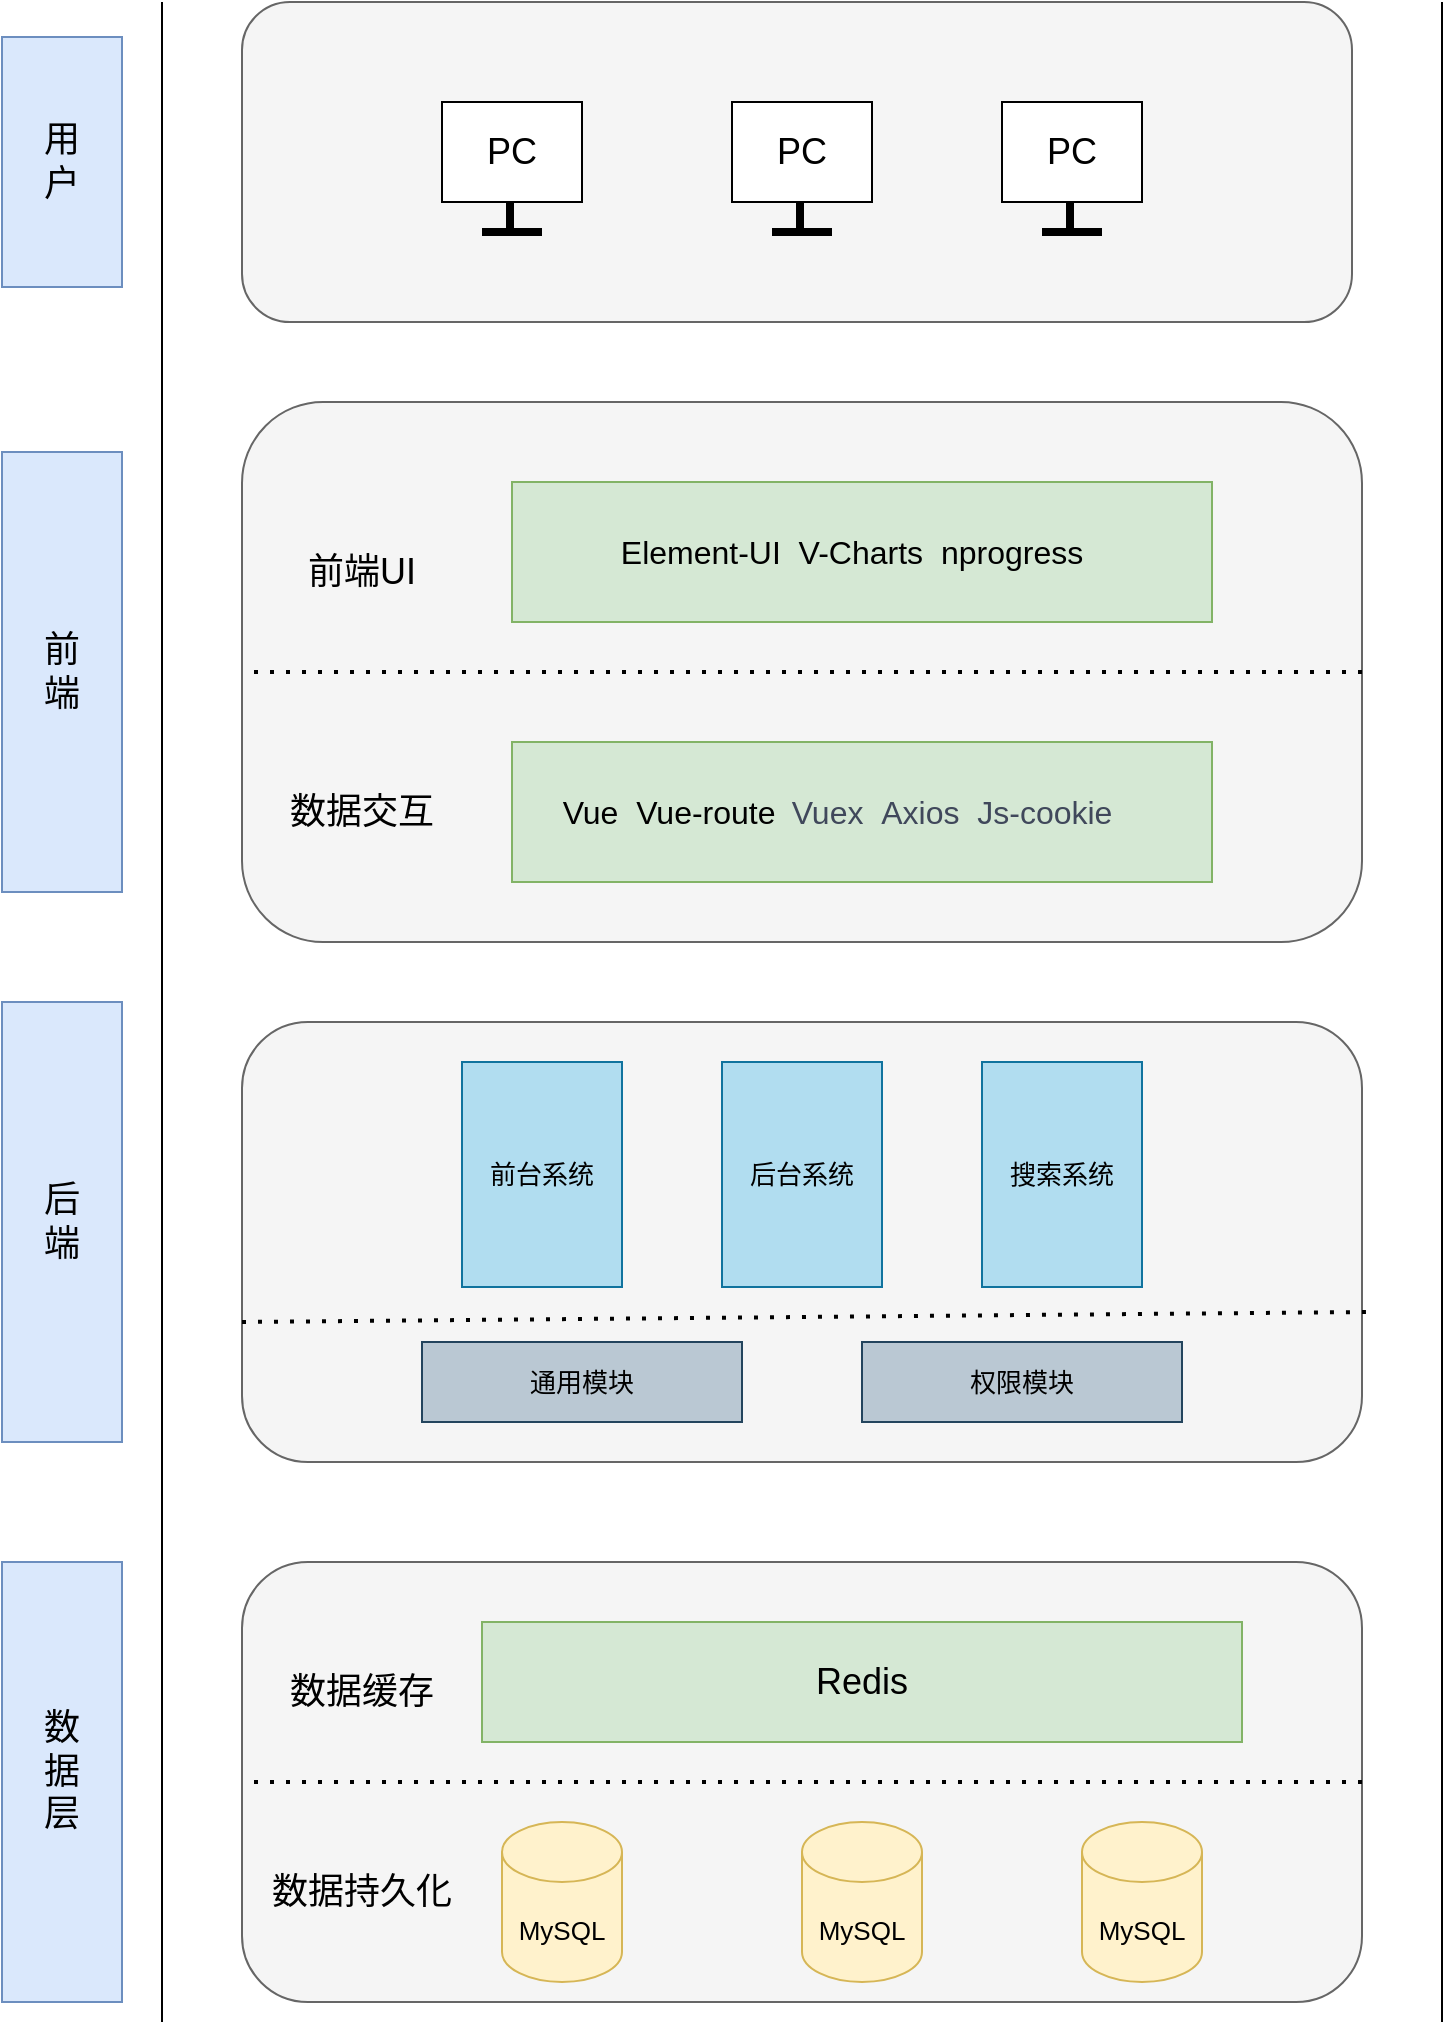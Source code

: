 <mxfile version="17.4.5" type="github">
  <diagram id="DFH69jXeAqnevWV5O--N" name="第 1 页">
    <mxGraphModel dx="1483" dy="794" grid="1" gridSize="10" guides="1" tooltips="1" connect="1" arrows="1" fold="1" page="1" pageScale="1" pageWidth="1654" pageHeight="2336" math="0" shadow="0">
      <root>
        <mxCell id="0" />
        <mxCell id="1" parent="0" />
        <mxCell id="ucIDQOnL4dwf72M9H-1I-57" value="" style="rounded=1;whiteSpace=wrap;html=1;fillColor=#f5f5f5;fontColor=#333333;strokeColor=#666666;" vertex="1" parent="1">
          <mxGeometry x="260" y="100" width="555" height="160" as="geometry" />
        </mxCell>
        <mxCell id="ucIDQOnL4dwf72M9H-1I-1" value="" style="rounded=1;whiteSpace=wrap;html=1;fillColor=#f5f5f5;fontColor=#333333;strokeColor=#666666;" vertex="1" parent="1">
          <mxGeometry x="260" y="300" width="560" height="270" as="geometry" />
        </mxCell>
        <mxCell id="ucIDQOnL4dwf72M9H-1I-2" value="" style="rounded=1;whiteSpace=wrap;html=1;fillColor=#f5f5f5;fontColor=#333333;strokeColor=#666666;" vertex="1" parent="1">
          <mxGeometry x="260" y="610" width="560" height="220" as="geometry" />
        </mxCell>
        <mxCell id="ucIDQOnL4dwf72M9H-1I-4" value="" style="rounded=1;whiteSpace=wrap;html=1;fillColor=#f5f5f5;fontColor=#333333;strokeColor=#666666;" vertex="1" parent="1">
          <mxGeometry x="260" y="880" width="560" height="220" as="geometry" />
        </mxCell>
        <mxCell id="ucIDQOnL4dwf72M9H-1I-5" value="" style="endArrow=none;html=1;rounded=0;" edge="1" parent="1">
          <mxGeometry width="50" height="50" relative="1" as="geometry">
            <mxPoint x="220" y="1110" as="sourcePoint" />
            <mxPoint x="220" y="100" as="targetPoint" />
          </mxGeometry>
        </mxCell>
        <mxCell id="ucIDQOnL4dwf72M9H-1I-6" value="" style="rounded=0;whiteSpace=wrap;html=1;fillColor=#dae8fc;strokeColor=#6c8ebf;" vertex="1" parent="1">
          <mxGeometry x="140" y="325" width="60" height="220" as="geometry" />
        </mxCell>
        <mxCell id="ucIDQOnL4dwf72M9H-1I-7" value="" style="rounded=0;whiteSpace=wrap;html=1;fillColor=#dae8fc;strokeColor=#6c8ebf;" vertex="1" parent="1">
          <mxGeometry x="140" y="600" width="60" height="220" as="geometry" />
        </mxCell>
        <mxCell id="ucIDQOnL4dwf72M9H-1I-8" value="" style="rounded=0;whiteSpace=wrap;html=1;fillColor=#dae8fc;strokeColor=#6c8ebf;" vertex="1" parent="1">
          <mxGeometry x="140" y="880" width="60" height="220" as="geometry" />
        </mxCell>
        <mxCell id="ucIDQOnL4dwf72M9H-1I-9" value="&lt;font style=&quot;font-size: 18px&quot;&gt;数据层&lt;/font&gt;" style="text;html=1;strokeColor=none;fillColor=none;align=center;verticalAlign=middle;whiteSpace=wrap;rounded=0;" vertex="1" parent="1">
          <mxGeometry x="160" y="910" width="20" height="150" as="geometry" />
        </mxCell>
        <mxCell id="ucIDQOnL4dwf72M9H-1I-13" value="&lt;font style=&quot;font-size: 18px&quot;&gt;后端&lt;/font&gt;" style="text;html=1;strokeColor=none;fillColor=none;align=center;verticalAlign=middle;whiteSpace=wrap;rounded=0;" vertex="1" parent="1">
          <mxGeometry x="160" y="635" width="20" height="150" as="geometry" />
        </mxCell>
        <mxCell id="ucIDQOnL4dwf72M9H-1I-14" value="&lt;font style=&quot;font-size: 18px&quot;&gt;前端&lt;/font&gt;" style="text;html=1;strokeColor=none;fillColor=none;align=center;verticalAlign=middle;whiteSpace=wrap;rounded=0;" vertex="1" parent="1">
          <mxGeometry x="160" y="360" width="20" height="150" as="geometry" />
        </mxCell>
        <mxCell id="ucIDQOnL4dwf72M9H-1I-15" value="&lt;font style=&quot;font-size: 13px&quot;&gt;MySQL&lt;/font&gt;" style="shape=cylinder3;whiteSpace=wrap;html=1;boundedLbl=1;backgroundOutline=1;size=15;fontSize=18;fillColor=#fff2cc;strokeColor=#d6b656;" vertex="1" parent="1">
          <mxGeometry x="390" y="1010" width="60" height="80" as="geometry" />
        </mxCell>
        <mxCell id="ucIDQOnL4dwf72M9H-1I-16" value="&lt;span style=&quot;font-size: 13px&quot;&gt;MySQL&lt;/span&gt;" style="shape=cylinder3;whiteSpace=wrap;html=1;boundedLbl=1;backgroundOutline=1;size=15;fontSize=18;fillColor=#fff2cc;strokeColor=#d6b656;" vertex="1" parent="1">
          <mxGeometry x="540" y="1010" width="60" height="80" as="geometry" />
        </mxCell>
        <mxCell id="ucIDQOnL4dwf72M9H-1I-17" value="&lt;span style=&quot;font-size: 13px&quot;&gt;MySQL&lt;/span&gt;" style="shape=cylinder3;whiteSpace=wrap;html=1;boundedLbl=1;backgroundOutline=1;size=15;fontSize=18;fillColor=#fff2cc;strokeColor=#d6b656;" vertex="1" parent="1">
          <mxGeometry x="680" y="1010" width="60" height="80" as="geometry" />
        </mxCell>
        <mxCell id="ucIDQOnL4dwf72M9H-1I-20" value="" style="endArrow=none;dashed=1;html=1;dashPattern=1 3;strokeWidth=2;rounded=0;fontSize=18;entryX=0;entryY=0.5;entryDx=0;entryDy=0;exitX=1;exitY=0.5;exitDx=0;exitDy=0;" edge="1" parent="1" source="ucIDQOnL4dwf72M9H-1I-4" target="ucIDQOnL4dwf72M9H-1I-4">
          <mxGeometry width="50" height="50" relative="1" as="geometry">
            <mxPoint x="530" y="940" as="sourcePoint" />
            <mxPoint x="580" y="890" as="targetPoint" />
            <Array as="points" />
          </mxGeometry>
        </mxCell>
        <mxCell id="ucIDQOnL4dwf72M9H-1I-22" value="数据缓存" style="text;html=1;strokeColor=none;fillColor=none;align=center;verticalAlign=middle;whiteSpace=wrap;rounded=0;fontSize=18;" vertex="1" parent="1">
          <mxGeometry x="275" y="930" width="90" height="30" as="geometry" />
        </mxCell>
        <mxCell id="ucIDQOnL4dwf72M9H-1I-23" value="数据持久化" style="text;html=1;strokeColor=none;fillColor=none;align=center;verticalAlign=middle;whiteSpace=wrap;rounded=0;fontSize=18;" vertex="1" parent="1">
          <mxGeometry x="270" y="1030" width="100" height="30" as="geometry" />
        </mxCell>
        <mxCell id="ucIDQOnL4dwf72M9H-1I-24" value="Redis" style="rounded=0;whiteSpace=wrap;html=1;fontSize=18;fillColor=#d5e8d4;strokeColor=#82b366;" vertex="1" parent="1">
          <mxGeometry x="380" y="910" width="380" height="60" as="geometry" />
        </mxCell>
        <mxCell id="ucIDQOnL4dwf72M9H-1I-25" value="前台系统" style="rounded=0;whiteSpace=wrap;html=1;fontSize=13;fillColor=#b1ddf0;strokeColor=#10739e;" vertex="1" parent="1">
          <mxGeometry x="370" y="630" width="80" height="112.5" as="geometry" />
        </mxCell>
        <mxCell id="ucIDQOnL4dwf72M9H-1I-30" value="后台系统" style="rounded=0;whiteSpace=wrap;html=1;fontSize=13;fillColor=#b1ddf0;strokeColor=#10739e;" vertex="1" parent="1">
          <mxGeometry x="500" y="630" width="80" height="112.5" as="geometry" />
        </mxCell>
        <mxCell id="ucIDQOnL4dwf72M9H-1I-31" value="搜索系统" style="rounded=0;whiteSpace=wrap;html=1;fontSize=13;fillColor=#b1ddf0;strokeColor=#10739e;" vertex="1" parent="1">
          <mxGeometry x="630" y="630" width="80" height="112.5" as="geometry" />
        </mxCell>
        <mxCell id="ucIDQOnL4dwf72M9H-1I-32" value="通用模块" style="rounded=0;whiteSpace=wrap;html=1;fontSize=13;fillColor=#bac8d3;strokeColor=#23445d;" vertex="1" parent="1">
          <mxGeometry x="350" y="770" width="160" height="40" as="geometry" />
        </mxCell>
        <mxCell id="ucIDQOnL4dwf72M9H-1I-34" value="权限模块" style="rounded=0;whiteSpace=wrap;html=1;fontSize=13;fillColor=#bac8d3;strokeColor=#23445d;" vertex="1" parent="1">
          <mxGeometry x="570" y="770" width="160" height="40" as="geometry" />
        </mxCell>
        <mxCell id="ucIDQOnL4dwf72M9H-1I-36" value="" style="rounded=0;whiteSpace=wrap;html=1;fontSize=13;fillColor=#d5e8d4;strokeColor=#82b366;" vertex="1" parent="1">
          <mxGeometry x="395" y="470" width="350" height="70" as="geometry" />
        </mxCell>
        <mxCell id="ucIDQOnL4dwf72M9H-1I-38" value="&lt;font style=&quot;font-size: 16px&quot;&gt;Vue&amp;nbsp; Vue-route&amp;nbsp;&lt;/font&gt;&amp;nbsp;&lt;span style=&quot;color: rgb(64 , 72 , 91) ; font-size: 16px ; text-align: left&quot;&gt;Vuex&amp;nbsp;&amp;nbsp;&lt;/span&gt;&lt;span style=&quot;color: rgb(64 , 72 , 91) ; font-size: 16px ; text-align: left&quot;&gt;Axios&amp;nbsp;&amp;nbsp;&lt;/span&gt;&lt;span style=&quot;color: rgb(64 , 72 , 91) ; font-size: 16px ; text-align: left&quot;&gt;Js-cookie&amp;nbsp;&lt;/span&gt;" style="text;html=1;strokeColor=none;fillColor=none;align=center;verticalAlign=middle;whiteSpace=wrap;rounded=0;fontSize=13;" vertex="1" parent="1">
          <mxGeometry x="360" y="490" width="400" height="30" as="geometry" />
        </mxCell>
        <mxCell id="ucIDQOnL4dwf72M9H-1I-39" value="数据交互" style="text;html=1;strokeColor=none;fillColor=none;align=center;verticalAlign=middle;whiteSpace=wrap;rounded=0;fontSize=18;" vertex="1" parent="1">
          <mxGeometry x="275" y="490" width="90" height="30" as="geometry" />
        </mxCell>
        <mxCell id="ucIDQOnL4dwf72M9H-1I-41" value="" style="endArrow=none;dashed=1;html=1;dashPattern=1 3;strokeWidth=2;rounded=0;fontSize=18;entryX=0;entryY=0.5;entryDx=0;entryDy=0;exitX=1;exitY=0.5;exitDx=0;exitDy=0;" edge="1" parent="1" source="ucIDQOnL4dwf72M9H-1I-1" target="ucIDQOnL4dwf72M9H-1I-1">
          <mxGeometry width="50" height="50" relative="1" as="geometry">
            <mxPoint x="830" y="1000.0" as="sourcePoint" />
            <mxPoint x="270" y="1000.0" as="targetPoint" />
            <Array as="points" />
          </mxGeometry>
        </mxCell>
        <mxCell id="ucIDQOnL4dwf72M9H-1I-42" value="前端UI" style="text;html=1;strokeColor=none;fillColor=none;align=center;verticalAlign=middle;whiteSpace=wrap;rounded=0;fontSize=18;" vertex="1" parent="1">
          <mxGeometry x="275" y="370" width="90" height="30" as="geometry" />
        </mxCell>
        <mxCell id="ucIDQOnL4dwf72M9H-1I-43" value="" style="rounded=0;whiteSpace=wrap;html=1;fontSize=13;fillColor=#d5e8d4;strokeColor=#82b366;" vertex="1" parent="1">
          <mxGeometry x="395" y="340" width="350" height="70" as="geometry" />
        </mxCell>
        <mxCell id="ucIDQOnL4dwf72M9H-1I-44" value="&lt;div style=&quot;text-align: left&quot;&gt;&lt;span style=&quot;font-size: 16px&quot;&gt;Element-UI&amp;nbsp; V-Charts&amp;nbsp; nprogress&lt;/span&gt;&lt;/div&gt;" style="text;html=1;strokeColor=none;fillColor=none;align=center;verticalAlign=middle;whiteSpace=wrap;rounded=0;fontSize=13;" vertex="1" parent="1">
          <mxGeometry x="365" y="360" width="400" height="30" as="geometry" />
        </mxCell>
        <mxCell id="ucIDQOnL4dwf72M9H-1I-45" value="" style="endArrow=none;dashed=1;html=1;dashPattern=1 3;strokeWidth=2;rounded=0;fontSize=16;entryX=1.006;entryY=0.659;entryDx=0;entryDy=0;entryPerimeter=0;" edge="1" parent="1" target="ucIDQOnL4dwf72M9H-1I-2">
          <mxGeometry width="50" height="50" relative="1" as="geometry">
            <mxPoint x="260" y="760" as="sourcePoint" />
            <mxPoint x="580" y="640" as="targetPoint" />
          </mxGeometry>
        </mxCell>
        <mxCell id="ucIDQOnL4dwf72M9H-1I-47" value="" style="endArrow=none;html=1;rounded=0;" edge="1" parent="1">
          <mxGeometry width="50" height="50" relative="1" as="geometry">
            <mxPoint x="860" y="1110.0" as="sourcePoint" />
            <mxPoint x="860" y="100" as="targetPoint" />
          </mxGeometry>
        </mxCell>
        <mxCell id="ucIDQOnL4dwf72M9H-1I-52" value="" style="verticalLabelPosition=bottom;verticalAlign=top;html=1;shape=mxgraph.basic.rect;fillColor2=none;strokeWidth=1;size=20;indent=5;labelBackgroundColor=none;fontSize=16;" vertex="1" parent="1">
          <mxGeometry x="505" y="150" width="70" height="50" as="geometry" />
        </mxCell>
        <mxCell id="ucIDQOnL4dwf72M9H-1I-53" value="" style="line;strokeWidth=4;direction=south;html=1;perimeter=backbonePerimeter;points=[];outlineConnect=0;labelBackgroundColor=none;fontSize=16;" vertex="1" parent="1">
          <mxGeometry x="535" y="200" width="8" height="16" as="geometry" />
        </mxCell>
        <mxCell id="ucIDQOnL4dwf72M9H-1I-54" value="" style="line;strokeWidth=4;direction=south;html=1;perimeter=backbonePerimeter;points=[];outlineConnect=0;labelBackgroundColor=none;fontSize=16;rotation=-90;" vertex="1" parent="1">
          <mxGeometry x="535" y="200" width="10" height="30" as="geometry" />
        </mxCell>
        <mxCell id="ucIDQOnL4dwf72M9H-1I-55" value="PC" style="text;html=1;strokeColor=none;fillColor=none;align=center;verticalAlign=middle;whiteSpace=wrap;rounded=0;fontSize=18;" vertex="1" parent="1">
          <mxGeometry x="495" y="160" width="90" height="30" as="geometry" />
        </mxCell>
        <mxCell id="ucIDQOnL4dwf72M9H-1I-58" value="" style="verticalLabelPosition=bottom;verticalAlign=top;html=1;shape=mxgraph.basic.rect;fillColor2=none;strokeWidth=1;size=20;indent=5;labelBackgroundColor=none;fontSize=16;" vertex="1" parent="1">
          <mxGeometry x="640" y="150" width="70" height="50" as="geometry" />
        </mxCell>
        <mxCell id="ucIDQOnL4dwf72M9H-1I-59" value="" style="line;strokeWidth=4;direction=south;html=1;perimeter=backbonePerimeter;points=[];outlineConnect=0;labelBackgroundColor=none;fontSize=16;" vertex="1" parent="1">
          <mxGeometry x="670" y="200" width="8" height="16" as="geometry" />
        </mxCell>
        <mxCell id="ucIDQOnL4dwf72M9H-1I-60" value="" style="line;strokeWidth=4;direction=south;html=1;perimeter=backbonePerimeter;points=[];outlineConnect=0;labelBackgroundColor=none;fontSize=16;rotation=-90;" vertex="1" parent="1">
          <mxGeometry x="670" y="200" width="10" height="30" as="geometry" />
        </mxCell>
        <mxCell id="ucIDQOnL4dwf72M9H-1I-61" value="PC" style="text;html=1;strokeColor=none;fillColor=none;align=center;verticalAlign=middle;whiteSpace=wrap;rounded=0;fontSize=18;" vertex="1" parent="1">
          <mxGeometry x="630" y="160" width="90" height="30" as="geometry" />
        </mxCell>
        <mxCell id="ucIDQOnL4dwf72M9H-1I-62" value="" style="verticalLabelPosition=bottom;verticalAlign=top;html=1;shape=mxgraph.basic.rect;fillColor2=none;strokeWidth=1;size=20;indent=5;labelBackgroundColor=none;fontSize=16;" vertex="1" parent="1">
          <mxGeometry x="360" y="150" width="70" height="50" as="geometry" />
        </mxCell>
        <mxCell id="ucIDQOnL4dwf72M9H-1I-63" value="" style="line;strokeWidth=4;direction=south;html=1;perimeter=backbonePerimeter;points=[];outlineConnect=0;labelBackgroundColor=none;fontSize=16;" vertex="1" parent="1">
          <mxGeometry x="390" y="200" width="8" height="16" as="geometry" />
        </mxCell>
        <mxCell id="ucIDQOnL4dwf72M9H-1I-64" value="" style="line;strokeWidth=4;direction=south;html=1;perimeter=backbonePerimeter;points=[];outlineConnect=0;labelBackgroundColor=none;fontSize=16;rotation=-90;" vertex="1" parent="1">
          <mxGeometry x="390" y="200" width="10" height="30" as="geometry" />
        </mxCell>
        <mxCell id="ucIDQOnL4dwf72M9H-1I-65" value="PC" style="text;html=1;strokeColor=none;fillColor=none;align=center;verticalAlign=middle;whiteSpace=wrap;rounded=0;fontSize=18;" vertex="1" parent="1">
          <mxGeometry x="350" y="160" width="90" height="30" as="geometry" />
        </mxCell>
        <mxCell id="ucIDQOnL4dwf72M9H-1I-70" value="" style="rounded=0;whiteSpace=wrap;html=1;fillColor=#dae8fc;strokeColor=#6c8ebf;" vertex="1" parent="1">
          <mxGeometry x="140" y="117.5" width="60" height="125" as="geometry" />
        </mxCell>
        <mxCell id="ucIDQOnL4dwf72M9H-1I-71" value="&lt;span style=&quot;font-size: 18px&quot;&gt;用户&lt;/span&gt;" style="text;html=1;strokeColor=none;fillColor=none;align=center;verticalAlign=middle;whiteSpace=wrap;rounded=0;" vertex="1" parent="1">
          <mxGeometry x="160" y="105" width="20" height="150" as="geometry" />
        </mxCell>
      </root>
    </mxGraphModel>
  </diagram>
</mxfile>
